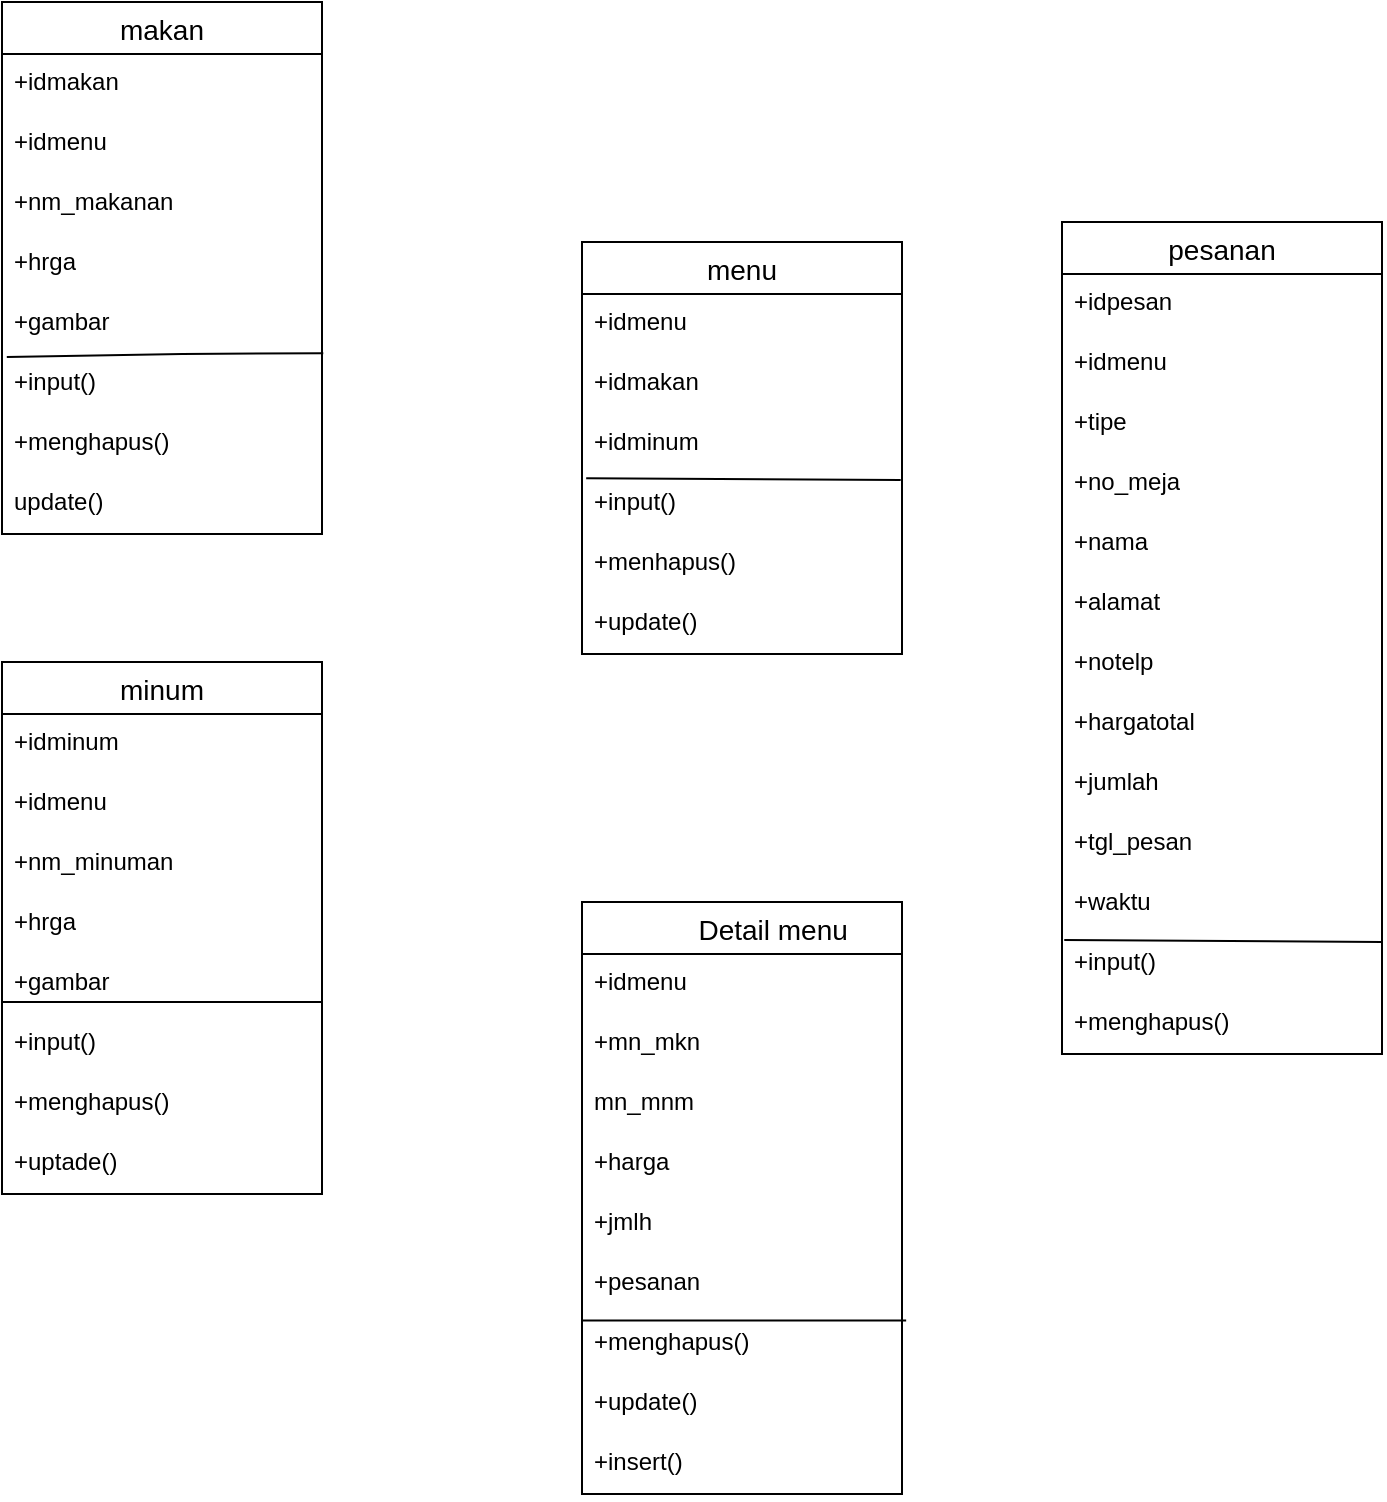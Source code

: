 <mxfile version="24.7.12">
  <diagram name="Page-1" id="FONqAInkg9WEw7Ny8D-B">
    <mxGraphModel dx="1066" dy="1750" grid="1" gridSize="10" guides="1" tooltips="1" connect="1" arrows="1" fold="1" page="1" pageScale="1" pageWidth="850" pageHeight="1100" math="0" shadow="0">
      <root>
        <mxCell id="0" />
        <mxCell id="1" parent="0" />
        <mxCell id="TjY0aDQHRzJIjtkyzaCk-21" value="menu" style="swimlane;fontStyle=0;childLayout=stackLayout;horizontal=1;startSize=26;horizontalStack=0;resizeParent=1;resizeParentMax=0;resizeLast=0;collapsible=1;marginBottom=0;align=center;fontSize=14;" vertex="1" parent="1">
          <mxGeometry x="440" y="200" width="160" height="206" as="geometry" />
        </mxCell>
        <mxCell id="TjY0aDQHRzJIjtkyzaCk-22" value="+idmenu" style="text;strokeColor=none;fillColor=none;spacingLeft=4;spacingRight=4;overflow=hidden;rotatable=0;points=[[0,0.5],[1,0.5]];portConstraint=eastwest;fontSize=12;whiteSpace=wrap;html=1;" vertex="1" parent="TjY0aDQHRzJIjtkyzaCk-21">
          <mxGeometry y="26" width="160" height="30" as="geometry" />
        </mxCell>
        <mxCell id="TjY0aDQHRzJIjtkyzaCk-23" value="+idmakan" style="text;strokeColor=none;fillColor=none;spacingLeft=4;spacingRight=4;overflow=hidden;rotatable=0;points=[[0,0.5],[1,0.5]];portConstraint=eastwest;fontSize=12;whiteSpace=wrap;html=1;" vertex="1" parent="TjY0aDQHRzJIjtkyzaCk-21">
          <mxGeometry y="56" width="160" height="30" as="geometry" />
        </mxCell>
        <mxCell id="TjY0aDQHRzJIjtkyzaCk-24" value="+idminum" style="text;strokeColor=none;fillColor=none;spacingLeft=4;spacingRight=4;overflow=hidden;rotatable=0;points=[[0,0.5],[1,0.5]];portConstraint=eastwest;fontSize=12;whiteSpace=wrap;html=1;" vertex="1" parent="TjY0aDQHRzJIjtkyzaCk-21">
          <mxGeometry y="86" width="160" height="30" as="geometry" />
        </mxCell>
        <mxCell id="TjY0aDQHRzJIjtkyzaCk-52" value="+input()" style="text;strokeColor=none;fillColor=none;spacingLeft=4;spacingRight=4;overflow=hidden;rotatable=0;points=[[0,0.5],[1,0.5]];portConstraint=eastwest;fontSize=12;whiteSpace=wrap;html=1;" vertex="1" parent="TjY0aDQHRzJIjtkyzaCk-21">
          <mxGeometry y="116" width="160" height="30" as="geometry" />
        </mxCell>
        <mxCell id="TjY0aDQHRzJIjtkyzaCk-53" value="+menhapus()" style="text;strokeColor=none;fillColor=none;spacingLeft=4;spacingRight=4;overflow=hidden;rotatable=0;points=[[0,0.5],[1,0.5]];portConstraint=eastwest;fontSize=12;whiteSpace=wrap;html=1;" vertex="1" parent="TjY0aDQHRzJIjtkyzaCk-21">
          <mxGeometry y="146" width="160" height="30" as="geometry" />
        </mxCell>
        <mxCell id="TjY0aDQHRzJIjtkyzaCk-54" value="+update()" style="text;strokeColor=none;fillColor=none;spacingLeft=4;spacingRight=4;overflow=hidden;rotatable=0;points=[[0,0.5],[1,0.5]];portConstraint=eastwest;fontSize=12;whiteSpace=wrap;html=1;" vertex="1" parent="TjY0aDQHRzJIjtkyzaCk-21">
          <mxGeometry y="176" width="160" height="30" as="geometry" />
        </mxCell>
        <mxCell id="TjY0aDQHRzJIjtkyzaCk-55" value="" style="endArrow=none;html=1;rounded=0;entryX=0.996;entryY=0.102;entryDx=0;entryDy=0;entryPerimeter=0;exitX=0.013;exitY=1.072;exitDx=0;exitDy=0;exitPerimeter=0;" edge="1" parent="TjY0aDQHRzJIjtkyzaCk-21" source="TjY0aDQHRzJIjtkyzaCk-24" target="TjY0aDQHRzJIjtkyzaCk-52">
          <mxGeometry relative="1" as="geometry">
            <mxPoint x="-10" y="110" as="sourcePoint" />
            <mxPoint x="80" y="270" as="targetPoint" />
          </mxGeometry>
        </mxCell>
        <mxCell id="TjY0aDQHRzJIjtkyzaCk-29" value="makan" style="swimlane;fontStyle=0;childLayout=stackLayout;horizontal=1;startSize=26;horizontalStack=0;resizeParent=1;resizeParentMax=0;resizeLast=0;collapsible=1;marginBottom=0;align=center;fontSize=14;" vertex="1" parent="1">
          <mxGeometry x="150" y="80" width="160" height="266" as="geometry" />
        </mxCell>
        <mxCell id="TjY0aDQHRzJIjtkyzaCk-30" value="+idmakan&lt;div&gt;&lt;br&gt;&lt;/div&gt;" style="text;strokeColor=none;fillColor=none;spacingLeft=4;spacingRight=4;overflow=hidden;rotatable=0;points=[[0,0.5],[1,0.5]];portConstraint=eastwest;fontSize=12;whiteSpace=wrap;html=1;" vertex="1" parent="TjY0aDQHRzJIjtkyzaCk-29">
          <mxGeometry y="26" width="160" height="30" as="geometry" />
        </mxCell>
        <mxCell id="TjY0aDQHRzJIjtkyzaCk-31" value="+idmenu" style="text;strokeColor=none;fillColor=none;spacingLeft=4;spacingRight=4;overflow=hidden;rotatable=0;points=[[0,0.5],[1,0.5]];portConstraint=eastwest;fontSize=12;whiteSpace=wrap;html=1;" vertex="1" parent="TjY0aDQHRzJIjtkyzaCk-29">
          <mxGeometry y="56" width="160" height="30" as="geometry" />
        </mxCell>
        <mxCell id="TjY0aDQHRzJIjtkyzaCk-32" value="+nm_makanan&lt;div&gt;&lt;br&gt;&lt;/div&gt;" style="text;strokeColor=none;fillColor=none;spacingLeft=4;spacingRight=4;overflow=hidden;rotatable=0;points=[[0,0.5],[1,0.5]];portConstraint=eastwest;fontSize=12;whiteSpace=wrap;html=1;" vertex="1" parent="TjY0aDQHRzJIjtkyzaCk-29">
          <mxGeometry y="86" width="160" height="30" as="geometry" />
        </mxCell>
        <mxCell id="TjY0aDQHRzJIjtkyzaCk-33" value="&lt;div&gt;+hrga&lt;/div&gt;" style="text;strokeColor=none;fillColor=none;spacingLeft=4;spacingRight=4;overflow=hidden;rotatable=0;points=[[0,0.5],[1,0.5]];portConstraint=eastwest;fontSize=12;whiteSpace=wrap;html=1;" vertex="1" parent="TjY0aDQHRzJIjtkyzaCk-29">
          <mxGeometry y="116" width="160" height="30" as="geometry" />
        </mxCell>
        <mxCell id="TjY0aDQHRzJIjtkyzaCk-34" value="+gambar" style="text;strokeColor=none;fillColor=none;spacingLeft=4;spacingRight=4;overflow=hidden;rotatable=0;points=[[0,0.5],[1,0.5]];portConstraint=eastwest;fontSize=12;whiteSpace=wrap;html=1;" vertex="1" parent="TjY0aDQHRzJIjtkyzaCk-29">
          <mxGeometry y="146" width="160" height="30" as="geometry" />
        </mxCell>
        <mxCell id="TjY0aDQHRzJIjtkyzaCk-35" value="+input()" style="text;strokeColor=none;fillColor=none;spacingLeft=4;spacingRight=4;overflow=hidden;rotatable=0;points=[[0,0.5],[1,0.5]];portConstraint=eastwest;fontSize=12;whiteSpace=wrap;html=1;" vertex="1" parent="TjY0aDQHRzJIjtkyzaCk-29">
          <mxGeometry y="176" width="160" height="30" as="geometry" />
        </mxCell>
        <mxCell id="TjY0aDQHRzJIjtkyzaCk-36" value="+menghapus()" style="text;strokeColor=none;fillColor=none;spacingLeft=4;spacingRight=4;overflow=hidden;rotatable=0;points=[[0,0.5],[1,0.5]];portConstraint=eastwest;fontSize=12;whiteSpace=wrap;html=1;" vertex="1" parent="TjY0aDQHRzJIjtkyzaCk-29">
          <mxGeometry y="206" width="160" height="30" as="geometry" />
        </mxCell>
        <mxCell id="TjY0aDQHRzJIjtkyzaCk-37" value="update()" style="text;strokeColor=none;fillColor=none;spacingLeft=4;spacingRight=4;overflow=hidden;rotatable=0;points=[[0,0.5],[1,0.5]];portConstraint=eastwest;fontSize=12;whiteSpace=wrap;html=1;" vertex="1" parent="TjY0aDQHRzJIjtkyzaCk-29">
          <mxGeometry y="236" width="160" height="30" as="geometry" />
        </mxCell>
        <mxCell id="TjY0aDQHRzJIjtkyzaCk-38" value="" style="endArrow=none;html=1;rounded=0;exitX=0.015;exitY=1.049;exitDx=0;exitDy=0;exitPerimeter=0;entryX=1.004;entryY=-0.013;entryDx=0;entryDy=0;entryPerimeter=0;" edge="1" parent="TjY0aDQHRzJIjtkyzaCk-29" source="TjY0aDQHRzJIjtkyzaCk-34" target="TjY0aDQHRzJIjtkyzaCk-35">
          <mxGeometry relative="1" as="geometry">
            <mxPoint y="60" as="sourcePoint" />
            <mxPoint x="160" y="60" as="targetPoint" />
            <Array as="points">
              <mxPoint x="90" y="176" />
            </Array>
          </mxGeometry>
        </mxCell>
        <mxCell id="TjY0aDQHRzJIjtkyzaCk-39" value="minum" style="swimlane;fontStyle=0;childLayout=stackLayout;horizontal=1;startSize=26;horizontalStack=0;resizeParent=1;resizeParentMax=0;resizeLast=0;collapsible=1;marginBottom=0;align=center;fontSize=14;" vertex="1" parent="1">
          <mxGeometry x="150" y="410" width="160" height="266" as="geometry" />
        </mxCell>
        <mxCell id="TjY0aDQHRzJIjtkyzaCk-40" value="&lt;div&gt;+idminum&lt;/div&gt;" style="text;strokeColor=none;fillColor=none;spacingLeft=4;spacingRight=4;overflow=hidden;rotatable=0;points=[[0,0.5],[1,0.5]];portConstraint=eastwest;fontSize=12;whiteSpace=wrap;html=1;" vertex="1" parent="TjY0aDQHRzJIjtkyzaCk-39">
          <mxGeometry y="26" width="160" height="30" as="geometry" />
        </mxCell>
        <mxCell id="TjY0aDQHRzJIjtkyzaCk-41" value="+idmenu" style="text;strokeColor=none;fillColor=none;spacingLeft=4;spacingRight=4;overflow=hidden;rotatable=0;points=[[0,0.5],[1,0.5]];portConstraint=eastwest;fontSize=12;whiteSpace=wrap;html=1;" vertex="1" parent="TjY0aDQHRzJIjtkyzaCk-39">
          <mxGeometry y="56" width="160" height="30" as="geometry" />
        </mxCell>
        <mxCell id="TjY0aDQHRzJIjtkyzaCk-42" value="+nm_minuman" style="text;strokeColor=none;fillColor=none;spacingLeft=4;spacingRight=4;overflow=hidden;rotatable=0;points=[[0,0.5],[1,0.5]];portConstraint=eastwest;fontSize=12;whiteSpace=wrap;html=1;" vertex="1" parent="TjY0aDQHRzJIjtkyzaCk-39">
          <mxGeometry y="86" width="160" height="30" as="geometry" />
        </mxCell>
        <mxCell id="TjY0aDQHRzJIjtkyzaCk-43" value="+hrga" style="text;strokeColor=none;fillColor=none;spacingLeft=4;spacingRight=4;overflow=hidden;rotatable=0;points=[[0,0.5],[1,0.5]];portConstraint=eastwest;fontSize=12;whiteSpace=wrap;html=1;" vertex="1" parent="TjY0aDQHRzJIjtkyzaCk-39">
          <mxGeometry y="116" width="160" height="30" as="geometry" />
        </mxCell>
        <mxCell id="TjY0aDQHRzJIjtkyzaCk-44" value="+gambar" style="text;strokeColor=none;fillColor=none;spacingLeft=4;spacingRight=4;overflow=hidden;rotatable=0;points=[[0,0.5],[1,0.5]];portConstraint=eastwest;fontSize=12;whiteSpace=wrap;html=1;" vertex="1" parent="TjY0aDQHRzJIjtkyzaCk-39">
          <mxGeometry y="146" width="160" height="30" as="geometry" />
        </mxCell>
        <mxCell id="TjY0aDQHRzJIjtkyzaCk-45" value="+input()" style="text;strokeColor=none;fillColor=none;spacingLeft=4;spacingRight=4;overflow=hidden;rotatable=0;points=[[0,0.5],[1,0.5]];portConstraint=eastwest;fontSize=12;whiteSpace=wrap;html=1;" vertex="1" parent="TjY0aDQHRzJIjtkyzaCk-39">
          <mxGeometry y="176" width="160" height="30" as="geometry" />
        </mxCell>
        <mxCell id="TjY0aDQHRzJIjtkyzaCk-46" value="+menghapus()&lt;br&gt;&lt;div&gt;&lt;/div&gt;" style="text;strokeColor=none;fillColor=none;spacingLeft=4;spacingRight=4;overflow=hidden;rotatable=0;points=[[0,0.5],[1,0.5]];portConstraint=eastwest;fontSize=12;whiteSpace=wrap;html=1;" vertex="1" parent="TjY0aDQHRzJIjtkyzaCk-39">
          <mxGeometry y="206" width="160" height="30" as="geometry" />
        </mxCell>
        <mxCell id="TjY0aDQHRzJIjtkyzaCk-47" value="+uptade()&lt;div&gt;&lt;/div&gt;" style="text;strokeColor=none;fillColor=none;spacingLeft=4;spacingRight=4;overflow=hidden;rotatable=0;points=[[0,0.5],[1,0.5]];portConstraint=eastwest;fontSize=12;whiteSpace=wrap;html=1;" vertex="1" parent="TjY0aDQHRzJIjtkyzaCk-39">
          <mxGeometry y="236" width="160" height="30" as="geometry" />
        </mxCell>
        <mxCell id="TjY0aDQHRzJIjtkyzaCk-51" value="" style="endArrow=none;html=1;rounded=0;" edge="1" parent="1">
          <mxGeometry relative="1" as="geometry">
            <mxPoint x="150" y="580" as="sourcePoint" />
            <mxPoint x="310" y="580" as="targetPoint" />
          </mxGeometry>
        </mxCell>
        <mxCell id="TjY0aDQHRzJIjtkyzaCk-56" value="        Detail menu" style="swimlane;fontStyle=0;childLayout=stackLayout;horizontal=1;startSize=26;horizontalStack=0;resizeParent=1;resizeParentMax=0;resizeLast=0;collapsible=1;marginBottom=0;align=center;fontSize=14;" vertex="1" parent="1">
          <mxGeometry x="440" y="530" width="160" height="296" as="geometry" />
        </mxCell>
        <mxCell id="TjY0aDQHRzJIjtkyzaCk-57" value="+idmenu" style="text;strokeColor=none;fillColor=none;spacingLeft=4;spacingRight=4;overflow=hidden;rotatable=0;points=[[0,0.5],[1,0.5]];portConstraint=eastwest;fontSize=12;whiteSpace=wrap;html=1;" vertex="1" parent="TjY0aDQHRzJIjtkyzaCk-56">
          <mxGeometry y="26" width="160" height="30" as="geometry" />
        </mxCell>
        <mxCell id="TjY0aDQHRzJIjtkyzaCk-58" value="+mn_mkn" style="text;strokeColor=none;fillColor=none;spacingLeft=4;spacingRight=4;overflow=hidden;rotatable=0;points=[[0,0.5],[1,0.5]];portConstraint=eastwest;fontSize=12;whiteSpace=wrap;html=1;" vertex="1" parent="TjY0aDQHRzJIjtkyzaCk-56">
          <mxGeometry y="56" width="160" height="30" as="geometry" />
        </mxCell>
        <mxCell id="TjY0aDQHRzJIjtkyzaCk-59" value="mn_mnm" style="text;strokeColor=none;fillColor=none;spacingLeft=4;spacingRight=4;overflow=hidden;rotatable=0;points=[[0,0.5],[1,0.5]];portConstraint=eastwest;fontSize=12;whiteSpace=wrap;html=1;" vertex="1" parent="TjY0aDQHRzJIjtkyzaCk-56">
          <mxGeometry y="86" width="160" height="30" as="geometry" />
        </mxCell>
        <mxCell id="TjY0aDQHRzJIjtkyzaCk-60" value="+harga" style="text;strokeColor=none;fillColor=none;spacingLeft=4;spacingRight=4;overflow=hidden;rotatable=0;points=[[0,0.5],[1,0.5]];portConstraint=eastwest;fontSize=12;whiteSpace=wrap;html=1;" vertex="1" parent="TjY0aDQHRzJIjtkyzaCk-56">
          <mxGeometry y="116" width="160" height="30" as="geometry" />
        </mxCell>
        <mxCell id="TjY0aDQHRzJIjtkyzaCk-61" value="+jmlh" style="text;strokeColor=none;fillColor=none;spacingLeft=4;spacingRight=4;overflow=hidden;rotatable=0;points=[[0,0.5],[1,0.5]];portConstraint=eastwest;fontSize=12;whiteSpace=wrap;html=1;" vertex="1" parent="TjY0aDQHRzJIjtkyzaCk-56">
          <mxGeometry y="146" width="160" height="30" as="geometry" />
        </mxCell>
        <mxCell id="TjY0aDQHRzJIjtkyzaCk-62" value="+pesanan" style="text;strokeColor=none;fillColor=none;spacingLeft=4;spacingRight=4;overflow=hidden;rotatable=0;points=[[0,0.5],[1,0.5]];portConstraint=eastwest;fontSize=12;whiteSpace=wrap;html=1;" vertex="1" parent="TjY0aDQHRzJIjtkyzaCk-56">
          <mxGeometry y="176" width="160" height="30" as="geometry" />
        </mxCell>
        <mxCell id="TjY0aDQHRzJIjtkyzaCk-63" value="+menghapus()" style="text;strokeColor=none;fillColor=none;spacingLeft=4;spacingRight=4;overflow=hidden;rotatable=0;points=[[0,0.5],[1,0.5]];portConstraint=eastwest;fontSize=12;whiteSpace=wrap;html=1;" vertex="1" parent="TjY0aDQHRzJIjtkyzaCk-56">
          <mxGeometry y="206" width="160" height="30" as="geometry" />
        </mxCell>
        <mxCell id="TjY0aDQHRzJIjtkyzaCk-64" value="+update()" style="text;strokeColor=none;fillColor=none;spacingLeft=4;spacingRight=4;overflow=hidden;rotatable=0;points=[[0,0.5],[1,0.5]];portConstraint=eastwest;fontSize=12;whiteSpace=wrap;html=1;" vertex="1" parent="TjY0aDQHRzJIjtkyzaCk-56">
          <mxGeometry y="236" width="160" height="30" as="geometry" />
        </mxCell>
        <mxCell id="TjY0aDQHRzJIjtkyzaCk-65" value="+insert()" style="text;strokeColor=none;fillColor=none;spacingLeft=4;spacingRight=4;overflow=hidden;rotatable=0;points=[[0,0.5],[1,0.5]];portConstraint=eastwest;fontSize=12;whiteSpace=wrap;html=1;" vertex="1" parent="TjY0aDQHRzJIjtkyzaCk-56">
          <mxGeometry y="266" width="160" height="30" as="geometry" />
        </mxCell>
        <mxCell id="TjY0aDQHRzJIjtkyzaCk-66" value="" style="endArrow=none;html=1;rounded=0;entryX=1.013;entryY=0.11;entryDx=0;entryDy=0;entryPerimeter=0;exitX=0.002;exitY=0.11;exitDx=0;exitDy=0;exitPerimeter=0;" edge="1" parent="TjY0aDQHRzJIjtkyzaCk-56" source="TjY0aDQHRzJIjtkyzaCk-63" target="TjY0aDQHRzJIjtkyzaCk-63">
          <mxGeometry relative="1" as="geometry">
            <mxPoint x="-80" y="50" as="sourcePoint" />
            <mxPoint x="80" y="50" as="targetPoint" />
          </mxGeometry>
        </mxCell>
        <mxCell id="TjY0aDQHRzJIjtkyzaCk-67" value="pesanan" style="swimlane;fontStyle=0;childLayout=stackLayout;horizontal=1;startSize=26;horizontalStack=0;resizeParent=1;resizeParentMax=0;resizeLast=0;collapsible=1;marginBottom=0;align=center;fontSize=14;" vertex="1" parent="1">
          <mxGeometry x="680" y="190" width="160" height="416" as="geometry" />
        </mxCell>
        <mxCell id="TjY0aDQHRzJIjtkyzaCk-68" value="+idpesan" style="text;strokeColor=none;fillColor=none;spacingLeft=4;spacingRight=4;overflow=hidden;rotatable=0;points=[[0,0.5],[1,0.5]];portConstraint=eastwest;fontSize=12;whiteSpace=wrap;html=1;" vertex="1" parent="TjY0aDQHRzJIjtkyzaCk-67">
          <mxGeometry y="26" width="160" height="30" as="geometry" />
        </mxCell>
        <mxCell id="TjY0aDQHRzJIjtkyzaCk-70" value="+idmenu" style="text;strokeColor=none;fillColor=none;spacingLeft=4;spacingRight=4;overflow=hidden;rotatable=0;points=[[0,0.5],[1,0.5]];portConstraint=eastwest;fontSize=12;whiteSpace=wrap;html=1;" vertex="1" parent="TjY0aDQHRzJIjtkyzaCk-67">
          <mxGeometry y="56" width="160" height="30" as="geometry" />
        </mxCell>
        <mxCell id="TjY0aDQHRzJIjtkyzaCk-69" value="+tipe" style="text;strokeColor=none;fillColor=none;spacingLeft=4;spacingRight=4;overflow=hidden;rotatable=0;points=[[0,0.5],[1,0.5]];portConstraint=eastwest;fontSize=12;whiteSpace=wrap;html=1;" vertex="1" parent="TjY0aDQHRzJIjtkyzaCk-67">
          <mxGeometry y="86" width="160" height="30" as="geometry" />
        </mxCell>
        <mxCell id="TjY0aDQHRzJIjtkyzaCk-71" value="+no_meja" style="text;strokeColor=none;fillColor=none;spacingLeft=4;spacingRight=4;overflow=hidden;rotatable=0;points=[[0,0.5],[1,0.5]];portConstraint=eastwest;fontSize=12;whiteSpace=wrap;html=1;" vertex="1" parent="TjY0aDQHRzJIjtkyzaCk-67">
          <mxGeometry y="116" width="160" height="30" as="geometry" />
        </mxCell>
        <mxCell id="TjY0aDQHRzJIjtkyzaCk-72" value="+nama" style="text;strokeColor=none;fillColor=none;spacingLeft=4;spacingRight=4;overflow=hidden;rotatable=0;points=[[0,0.5],[1,0.5]];portConstraint=eastwest;fontSize=12;whiteSpace=wrap;html=1;" vertex="1" parent="TjY0aDQHRzJIjtkyzaCk-67">
          <mxGeometry y="146" width="160" height="30" as="geometry" />
        </mxCell>
        <mxCell id="TjY0aDQHRzJIjtkyzaCk-73" value="+alamat" style="text;strokeColor=none;fillColor=none;spacingLeft=4;spacingRight=4;overflow=hidden;rotatable=0;points=[[0,0.5],[1,0.5]];portConstraint=eastwest;fontSize=12;whiteSpace=wrap;html=1;" vertex="1" parent="TjY0aDQHRzJIjtkyzaCk-67">
          <mxGeometry y="176" width="160" height="30" as="geometry" />
        </mxCell>
        <mxCell id="TjY0aDQHRzJIjtkyzaCk-74" value="+notelp" style="text;strokeColor=none;fillColor=none;spacingLeft=4;spacingRight=4;overflow=hidden;rotatable=0;points=[[0,0.5],[1,0.5]];portConstraint=eastwest;fontSize=12;whiteSpace=wrap;html=1;" vertex="1" parent="TjY0aDQHRzJIjtkyzaCk-67">
          <mxGeometry y="206" width="160" height="30" as="geometry" />
        </mxCell>
        <mxCell id="TjY0aDQHRzJIjtkyzaCk-75" value="+hargatotal" style="text;strokeColor=none;fillColor=none;spacingLeft=4;spacingRight=4;overflow=hidden;rotatable=0;points=[[0,0.5],[1,0.5]];portConstraint=eastwest;fontSize=12;whiteSpace=wrap;html=1;" vertex="1" parent="TjY0aDQHRzJIjtkyzaCk-67">
          <mxGeometry y="236" width="160" height="30" as="geometry" />
        </mxCell>
        <mxCell id="TjY0aDQHRzJIjtkyzaCk-76" value="+jumlah" style="text;strokeColor=none;fillColor=none;spacingLeft=4;spacingRight=4;overflow=hidden;rotatable=0;points=[[0,0.5],[1,0.5]];portConstraint=eastwest;fontSize=12;whiteSpace=wrap;html=1;" vertex="1" parent="TjY0aDQHRzJIjtkyzaCk-67">
          <mxGeometry y="266" width="160" height="30" as="geometry" />
        </mxCell>
        <mxCell id="TjY0aDQHRzJIjtkyzaCk-77" value="+tgl_pesan" style="text;strokeColor=none;fillColor=none;spacingLeft=4;spacingRight=4;overflow=hidden;rotatable=0;points=[[0,0.5],[1,0.5]];portConstraint=eastwest;fontSize=12;whiteSpace=wrap;html=1;" vertex="1" parent="TjY0aDQHRzJIjtkyzaCk-67">
          <mxGeometry y="296" width="160" height="30" as="geometry" />
        </mxCell>
        <mxCell id="TjY0aDQHRzJIjtkyzaCk-78" value="+waktu" style="text;strokeColor=none;fillColor=none;spacingLeft=4;spacingRight=4;overflow=hidden;rotatable=0;points=[[0,0.5],[1,0.5]];portConstraint=eastwest;fontSize=12;whiteSpace=wrap;html=1;" vertex="1" parent="TjY0aDQHRzJIjtkyzaCk-67">
          <mxGeometry y="326" width="160" height="30" as="geometry" />
        </mxCell>
        <mxCell id="TjY0aDQHRzJIjtkyzaCk-79" value="+input()" style="text;strokeColor=none;fillColor=none;spacingLeft=4;spacingRight=4;overflow=hidden;rotatable=0;points=[[0,0.5],[1,0.5]];portConstraint=eastwest;fontSize=12;whiteSpace=wrap;html=1;" vertex="1" parent="TjY0aDQHRzJIjtkyzaCk-67">
          <mxGeometry y="356" width="160" height="30" as="geometry" />
        </mxCell>
        <mxCell id="TjY0aDQHRzJIjtkyzaCk-80" value="+menghapus()" style="text;strokeColor=none;fillColor=none;spacingLeft=4;spacingRight=4;overflow=hidden;rotatable=0;points=[[0,0.5],[1,0.5]];portConstraint=eastwest;fontSize=12;whiteSpace=wrap;html=1;" vertex="1" parent="TjY0aDQHRzJIjtkyzaCk-67">
          <mxGeometry y="386" width="160" height="30" as="geometry" />
        </mxCell>
        <mxCell id="TjY0aDQHRzJIjtkyzaCk-81" value="" style="endArrow=none;html=1;rounded=0;exitX=0.007;exitY=0.098;exitDx=0;exitDy=0;exitPerimeter=0;" edge="1" parent="TjY0aDQHRzJIjtkyzaCk-67" source="TjY0aDQHRzJIjtkyzaCk-79">
          <mxGeometry relative="1" as="geometry">
            <mxPoint x="-40" y="220" as="sourcePoint" />
            <mxPoint x="160" y="360" as="targetPoint" />
          </mxGeometry>
        </mxCell>
      </root>
    </mxGraphModel>
  </diagram>
</mxfile>
